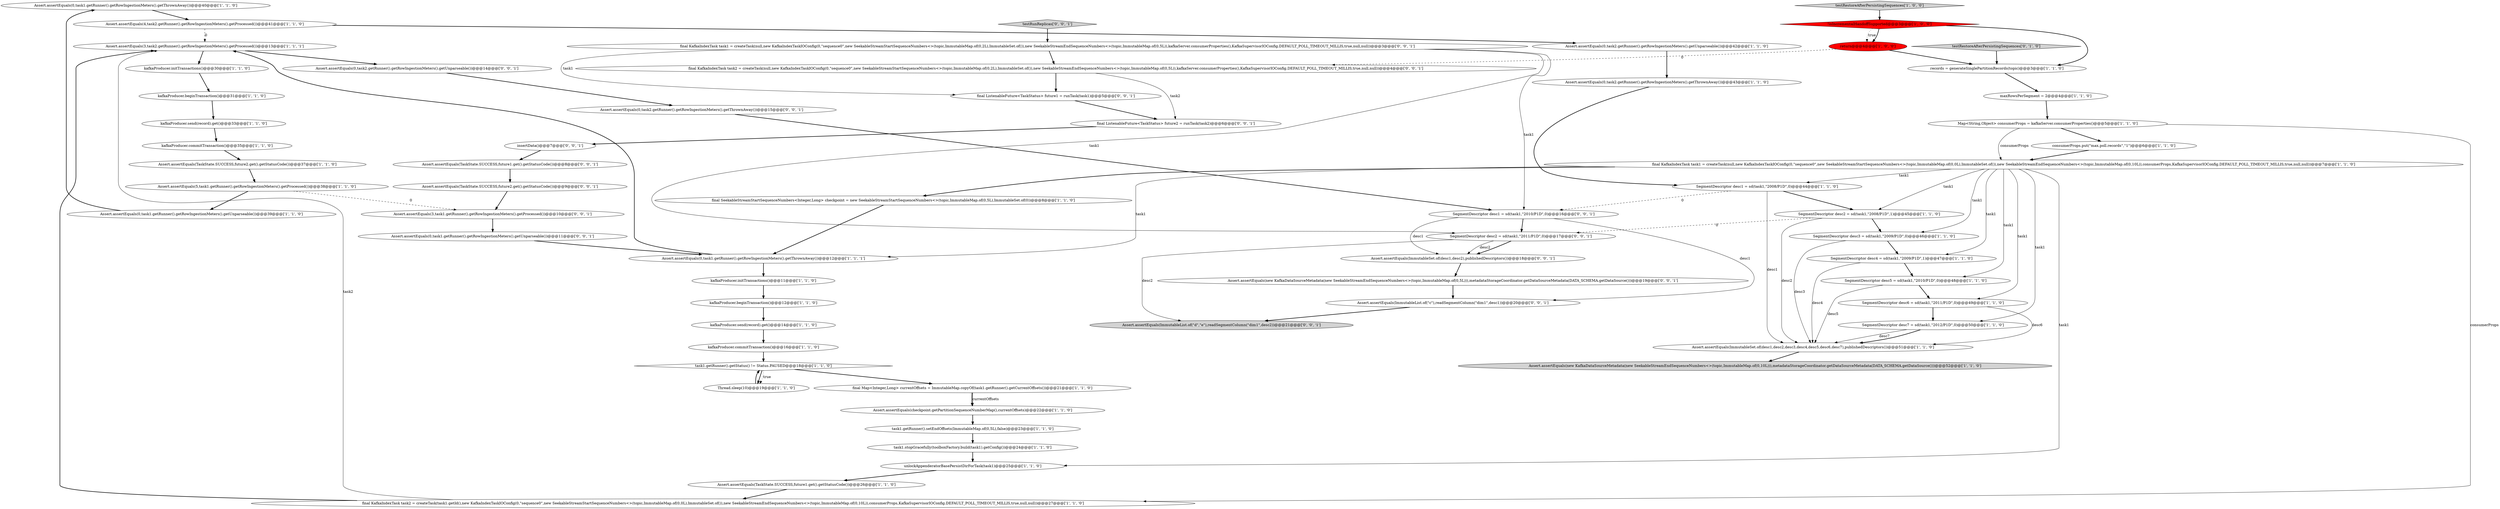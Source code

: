 digraph {
20 [style = filled, label = "Assert.assertEquals(0,task1.getRunner().getRowIngestionMeters().getThrownAway())@@@40@@@['1', '1', '0']", fillcolor = white, shape = ellipse image = "AAA0AAABBB1BBB"];
8 [style = filled, label = "SegmentDescriptor desc5 = sd(task1,\"2010/P1D\",0)@@@48@@@['1', '1', '0']", fillcolor = white, shape = ellipse image = "AAA0AAABBB1BBB"];
46 [style = filled, label = "final KafkaIndexTask task1 = createTask(null,new KafkaIndexTaskIOConfig(0,\"sequence0\",new SeekableStreamStartSequenceNumbers<>(topic,ImmutableMap.of(0,2L),ImmutableSet.of()),new SeekableStreamEndSequenceNumbers<>(topic,ImmutableMap.of(0,5L)),kafkaServer.consumerProperties(),KafkaSupervisorIOConfig.DEFAULT_POLL_TIMEOUT_MILLIS,true,null,null))@@@3@@@['0', '0', '1']", fillcolor = white, shape = ellipse image = "AAA0AAABBB3BBB"];
56 [style = filled, label = "Assert.assertEquals(ImmutableList.of(\"d\",\"e\"),readSegmentColumn(\"dim1\",desc2))@@@21@@@['0', '0', '1']", fillcolor = lightgray, shape = ellipse image = "AAA0AAABBB3BBB"];
3 [style = filled, label = "kafkaProducer.send(record).get()@@@33@@@['1', '1', '0']", fillcolor = white, shape = ellipse image = "AAA0AAABBB1BBB"];
55 [style = filled, label = "Assert.assertEquals(0,task1.getRunner().getRowIngestionMeters().getUnparseable())@@@11@@@['0', '0', '1']", fillcolor = white, shape = ellipse image = "AAA0AAABBB3BBB"];
62 [style = filled, label = "Assert.assertEquals(0,task2.getRunner().getRowIngestionMeters().getUnparseable())@@@14@@@['0', '0', '1']", fillcolor = white, shape = ellipse image = "AAA0AAABBB3BBB"];
4 [style = filled, label = "kafkaProducer.beginTransaction()@@@31@@@['1', '1', '0']", fillcolor = white, shape = ellipse image = "AAA0AAABBB1BBB"];
13 [style = filled, label = "kafkaProducer.commitTransaction()@@@16@@@['1', '1', '0']", fillcolor = white, shape = ellipse image = "AAA0AAABBB1BBB"];
17 [style = filled, label = "Assert.assertEquals(0,task1.getRunner().getRowIngestionMeters().getUnparseable())@@@39@@@['1', '1', '0']", fillcolor = white, shape = ellipse image = "AAA0AAABBB1BBB"];
57 [style = filled, label = "testRunReplicas['0', '0', '1']", fillcolor = lightgray, shape = diamond image = "AAA0AAABBB3BBB"];
15 [style = filled, label = "final SeekableStreamStartSequenceNumbers<Integer,Long> checkpoint = new SeekableStreamStartSequenceNumbers<>(topic,ImmutableMap.of(0,5L),ImmutableSet.of(0))@@@8@@@['1', '1', '0']", fillcolor = white, shape = ellipse image = "AAA0AAABBB1BBB"];
12 [style = filled, label = "Assert.assertEquals(TaskState.SUCCESS,future1.get().getStatusCode())@@@26@@@['1', '1', '0']", fillcolor = white, shape = ellipse image = "AAA0AAABBB1BBB"];
47 [style = filled, label = "Assert.assertEquals(new KafkaDataSourceMetadata(new SeekableStreamEndSequenceNumbers<>(topic,ImmutableMap.of(0,5L))),metadataStorageCoordinator.getDataSourceMetadata(DATA_SCHEMA.getDataSource()))@@@19@@@['0', '0', '1']", fillcolor = white, shape = ellipse image = "AAA0AAABBB3BBB"];
40 [style = filled, label = "SegmentDescriptor desc4 = sd(task1,\"2009/P1D\",1)@@@47@@@['1', '1', '0']", fillcolor = white, shape = ellipse image = "AAA0AAABBB1BBB"];
53 [style = filled, label = "final ListenableFuture<TaskStatus> future2 = runTask(task2)@@@6@@@['0', '0', '1']", fillcolor = white, shape = ellipse image = "AAA0AAABBB3BBB"];
33 [style = filled, label = "SegmentDescriptor desc2 = sd(task1,\"2008/P1D\",1)@@@45@@@['1', '1', '0']", fillcolor = white, shape = ellipse image = "AAA0AAABBB1BBB"];
10 [style = filled, label = "task1.getRunner().setEndOffsets(ImmutableMap.of(0,5L),false)@@@23@@@['1', '1', '0']", fillcolor = white, shape = ellipse image = "AAA0AAABBB1BBB"];
39 [style = filled, label = "maxRowsPerSegment = 2@@@4@@@['1', '1', '0']", fillcolor = white, shape = ellipse image = "AAA0AAABBB1BBB"];
43 [style = filled, label = "SegmentDescriptor desc7 = sd(task1,\"2012/P1D\",0)@@@50@@@['1', '1', '0']", fillcolor = white, shape = ellipse image = "AAA0AAABBB1BBB"];
58 [style = filled, label = "Assert.assertEquals(TaskState.SUCCESS,future2.get().getStatusCode())@@@9@@@['0', '0', '1']", fillcolor = white, shape = ellipse image = "AAA0AAABBB3BBB"];
52 [style = filled, label = "final ListenableFuture<TaskStatus> future1 = runTask(task1)@@@5@@@['0', '0', '1']", fillcolor = white, shape = ellipse image = "AAA0AAABBB3BBB"];
0 [style = filled, label = "Assert.assertEquals(0,task1.getRunner().getRowIngestionMeters().getThrownAway())@@@12@@@['1', '1', '1']", fillcolor = white, shape = ellipse image = "AAA0AAABBB1BBB"];
54 [style = filled, label = "Assert.assertEquals(ImmutableList.of(\"c\"),readSegmentColumn(\"dim1\",desc1))@@@20@@@['0', '0', '1']", fillcolor = white, shape = ellipse image = "AAA0AAABBB3BBB"];
19 [style = filled, label = "task1.getRunner().getStatus() != Status.PAUSED@@@18@@@['1', '1', '0']", fillcolor = white, shape = diamond image = "AAA0AAABBB1BBB"];
45 [style = filled, label = "Assert.assertEquals(0,task2.getRunner().getRowIngestionMeters().getThrownAway())@@@15@@@['0', '0', '1']", fillcolor = white, shape = ellipse image = "AAA0AAABBB3BBB"];
23 [style = filled, label = "Assert.assertEquals(0,task2.getRunner().getRowIngestionMeters().getThrownAway())@@@43@@@['1', '1', '0']", fillcolor = white, shape = ellipse image = "AAA0AAABBB1BBB"];
25 [style = filled, label = "Thread.sleep(10)@@@19@@@['1', '1', '0']", fillcolor = white, shape = ellipse image = "AAA0AAABBB1BBB"];
26 [style = filled, label = "kafkaProducer.initTransactions()@@@11@@@['1', '1', '0']", fillcolor = white, shape = ellipse image = "AAA0AAABBB1BBB"];
16 [style = filled, label = "Assert.assertEquals(3,task2.getRunner().getRowIngestionMeters().getProcessed())@@@13@@@['1', '1', '1']", fillcolor = white, shape = ellipse image = "AAA0AAABBB1BBB"];
6 [style = filled, label = "Map<String,Object> consumerProps = kafkaServer.consumerProperties()@@@5@@@['1', '1', '0']", fillcolor = white, shape = ellipse image = "AAA0AAABBB1BBB"];
18 [style = filled, label = "SegmentDescriptor desc6 = sd(task1,\"2011/P1D\",0)@@@49@@@['1', '1', '0']", fillcolor = white, shape = ellipse image = "AAA0AAABBB1BBB"];
21 [style = filled, label = "Assert.assertEquals(ImmutableSet.of(desc1,desc2,desc3,desc4,desc5,desc6,desc7),publishedDescriptors())@@@51@@@['1', '1', '0']", fillcolor = white, shape = ellipse image = "AAA0AAABBB1BBB"];
44 [style = filled, label = "testRestoreAfterPersistingSequences['0', '1', '0']", fillcolor = lightgray, shape = diamond image = "AAA0AAABBB2BBB"];
60 [style = filled, label = "Assert.assertEquals(ImmutableSet.of(desc1,desc2),publishedDescriptors())@@@18@@@['0', '0', '1']", fillcolor = white, shape = ellipse image = "AAA0AAABBB3BBB"];
22 [style = filled, label = "consumerProps.put(\"max.poll.records\",\"1\")@@@6@@@['1', '1', '0']", fillcolor = white, shape = ellipse image = "AAA0AAABBB1BBB"];
36 [style = filled, label = "task1.stopGracefully(toolboxFactory.build(task1).getConfig())@@@24@@@['1', '1', '0']", fillcolor = white, shape = ellipse image = "AAA0AAABBB1BBB"];
9 [style = filled, label = "Assert.assertEquals(4,task2.getRunner().getRowIngestionMeters().getProcessed())@@@41@@@['1', '1', '0']", fillcolor = white, shape = ellipse image = "AAA0AAABBB1BBB"];
27 [style = filled, label = "Assert.assertEquals(checkpoint.getPartitionSequenceNumberMap(),currentOffsets)@@@22@@@['1', '1', '0']", fillcolor = white, shape = ellipse image = "AAA0AAABBB1BBB"];
32 [style = filled, label = "final KafkaIndexTask task1 = createTask(null,new KafkaIndexTaskIOConfig(0,\"sequence0\",new SeekableStreamStartSequenceNumbers<>(topic,ImmutableMap.of(0,0L),ImmutableSet.of()),new SeekableStreamEndSequenceNumbers<>(topic,ImmutableMap.of(0,10L)),consumerProps,KafkaSupervisorIOConfig.DEFAULT_POLL_TIMEOUT_MILLIS,true,null,null))@@@7@@@['1', '1', '0']", fillcolor = white, shape = ellipse image = "AAA0AAABBB1BBB"];
28 [style = filled, label = "Assert.assertEquals(TaskState.SUCCESS,future2.get().getStatusCode())@@@37@@@['1', '1', '0']", fillcolor = white, shape = ellipse image = "AAA0AAABBB1BBB"];
35 [style = filled, label = "Assert.assertEquals(new KafkaDataSourceMetadata(new SeekableStreamEndSequenceNumbers<>(topic,ImmutableMap.of(0,10L))),metadataStorageCoordinator.getDataSourceMetadata(DATA_SCHEMA.getDataSource()))@@@52@@@['1', '1', '0']", fillcolor = lightgray, shape = ellipse image = "AAA0AAABBB1BBB"];
49 [style = filled, label = "SegmentDescriptor desc1 = sd(task1,\"2010/P1D\",0)@@@16@@@['0', '0', '1']", fillcolor = white, shape = ellipse image = "AAA0AAABBB3BBB"];
42 [style = filled, label = "records = generateSinglePartitionRecords(topic)@@@3@@@['1', '1', '0']", fillcolor = white, shape = ellipse image = "AAA0AAABBB1BBB"];
50 [style = filled, label = "final KafkaIndexTask task2 = createTask(null,new KafkaIndexTaskIOConfig(0,\"sequence0\",new SeekableStreamStartSequenceNumbers<>(topic,ImmutableMap.of(0,2L),ImmutableSet.of()),new SeekableStreamEndSequenceNumbers<>(topic,ImmutableMap.of(0,5L)),kafkaServer.consumerProperties(),KafkaSupervisorIOConfig.DEFAULT_POLL_TIMEOUT_MILLIS,true,null,null))@@@4@@@['0', '0', '1']", fillcolor = white, shape = ellipse image = "AAA0AAABBB3BBB"];
1 [style = filled, label = "Assert.assertEquals(0,task2.getRunner().getRowIngestionMeters().getUnparseable())@@@42@@@['1', '1', '0']", fillcolor = white, shape = ellipse image = "AAA0AAABBB1BBB"];
24 [style = filled, label = "SegmentDescriptor desc1 = sd(task1,\"2008/P1D\",0)@@@44@@@['1', '1', '0']", fillcolor = white, shape = ellipse image = "AAA0AAABBB1BBB"];
59 [style = filled, label = "Assert.assertEquals(3,task1.getRunner().getRowIngestionMeters().getProcessed())@@@10@@@['0', '0', '1']", fillcolor = white, shape = ellipse image = "AAA0AAABBB3BBB"];
7 [style = filled, label = "unlockAppenderatorBasePersistDirForTask(task1)@@@25@@@['1', '1', '0']", fillcolor = white, shape = ellipse image = "AAA0AAABBB1BBB"];
41 [style = filled, label = "return@@@4@@@['1', '0', '0']", fillcolor = red, shape = ellipse image = "AAA1AAABBB1BBB"];
30 [style = filled, label = "kafkaProducer.beginTransaction()@@@12@@@['1', '1', '0']", fillcolor = white, shape = ellipse image = "AAA0AAABBB1BBB"];
2 [style = filled, label = "final Map<Integer,Long> currentOffsets = ImmutableMap.copyOf(task1.getRunner().getCurrentOffsets())@@@21@@@['1', '1', '0']", fillcolor = white, shape = ellipse image = "AAA0AAABBB1BBB"];
34 [style = filled, label = "kafkaProducer.send(record).get()@@@14@@@['1', '1', '0']", fillcolor = white, shape = ellipse image = "AAA0AAABBB1BBB"];
51 [style = filled, label = "insertData()@@@7@@@['0', '0', '1']", fillcolor = white, shape = ellipse image = "AAA0AAABBB3BBB"];
31 [style = filled, label = "Assert.assertEquals(5,task1.getRunner().getRowIngestionMeters().getProcessed())@@@38@@@['1', '1', '0']", fillcolor = white, shape = ellipse image = "AAA0AAABBB1BBB"];
38 [style = filled, label = "SegmentDescriptor desc3 = sd(task1,\"2009/P1D\",0)@@@46@@@['1', '1', '0']", fillcolor = white, shape = ellipse image = "AAA0AAABBB1BBB"];
11 [style = filled, label = "testRestoreAfterPersistingSequences['1', '0', '0']", fillcolor = lightgray, shape = diamond image = "AAA0AAABBB1BBB"];
61 [style = filled, label = "SegmentDescriptor desc2 = sd(task1,\"2011/P1D\",0)@@@17@@@['0', '0', '1']", fillcolor = white, shape = ellipse image = "AAA0AAABBB3BBB"];
48 [style = filled, label = "Assert.assertEquals(TaskState.SUCCESS,future1.get().getStatusCode())@@@8@@@['0', '0', '1']", fillcolor = white, shape = ellipse image = "AAA0AAABBB3BBB"];
14 [style = filled, label = "kafkaProducer.commitTransaction()@@@35@@@['1', '1', '0']", fillcolor = white, shape = ellipse image = "AAA0AAABBB1BBB"];
37 [style = filled, label = "!isIncrementalHandoffSupported@@@3@@@['1', '0', '0']", fillcolor = red, shape = diamond image = "AAA1AAABBB1BBB"];
5 [style = filled, label = "kafkaProducer.initTransactions()@@@30@@@['1', '1', '0']", fillcolor = white, shape = ellipse image = "AAA0AAABBB1BBB"];
29 [style = filled, label = "final KafkaIndexTask task2 = createTask(task1.getId(),new KafkaIndexTaskIOConfig(0,\"sequence0\",new SeekableStreamStartSequenceNumbers<>(topic,ImmutableMap.of(0,0L),ImmutableSet.of()),new SeekableStreamEndSequenceNumbers<>(topic,ImmutableMap.of(0,10L)),consumerProps,KafkaSupervisorIOConfig.DEFAULT_POLL_TIMEOUT_MILLIS,true,null,null))@@@27@@@['1', '1', '0']", fillcolor = white, shape = ellipse image = "AAA0AAABBB1BBB"];
61->60 [style = solid, label="desc2"];
54->56 [style = bold, label=""];
31->59 [style = dashed, label="0"];
20->9 [style = bold, label=""];
6->22 [style = bold, label=""];
33->61 [style = dashed, label="0"];
39->6 [style = bold, label=""];
14->28 [style = bold, label=""];
1->23 [style = bold, label=""];
6->29 [style = solid, label="consumerProps"];
18->21 [style = solid, label="desc6"];
43->21 [style = solid, label="desc7"];
51->48 [style = bold, label=""];
60->47 [style = bold, label=""];
50->53 [style = solid, label="task2"];
15->0 [style = bold, label=""];
25->19 [style = bold, label=""];
58->59 [style = bold, label=""];
46->50 [style = bold, label=""];
21->35 [style = bold, label=""];
41->42 [style = bold, label=""];
46->49 [style = solid, label="task1"];
16->62 [style = bold, label=""];
32->38 [style = solid, label="task1"];
57->46 [style = bold, label=""];
17->20 [style = bold, label=""];
4->3 [style = bold, label=""];
8->18 [style = bold, label=""];
32->24 [style = solid, label="task1"];
62->45 [style = bold, label=""];
11->37 [style = bold, label=""];
22->32 [style = bold, label=""];
30->34 [style = bold, label=""];
19->2 [style = bold, label=""];
8->21 [style = solid, label="desc5"];
32->7 [style = solid, label="task1"];
19->25 [style = bold, label=""];
49->54 [style = solid, label="desc1"];
61->56 [style = solid, label="desc2"];
33->21 [style = solid, label="desc2"];
12->29 [style = bold, label=""];
37->41 [style = dotted, label="true"];
47->54 [style = bold, label=""];
2->27 [style = bold, label=""];
59->55 [style = bold, label=""];
9->1 [style = bold, label=""];
29->16 [style = bold, label=""];
29->16 [style = solid, label="task2"];
24->21 [style = solid, label="desc1"];
44->42 [style = bold, label=""];
0->16 [style = bold, label=""];
48->58 [style = bold, label=""];
9->16 [style = dashed, label="0"];
37->41 [style = bold, label=""];
28->31 [style = bold, label=""];
42->39 [style = bold, label=""];
32->18 [style = solid, label="task1"];
49->61 [style = bold, label=""];
24->33 [style = bold, label=""];
13->19 [style = bold, label=""];
27->10 [style = bold, label=""];
5->4 [style = bold, label=""];
16->5 [style = bold, label=""];
32->40 [style = solid, label="task1"];
31->17 [style = bold, label=""];
38->40 [style = bold, label=""];
32->43 [style = solid, label="task1"];
37->42 [style = bold, label=""];
24->49 [style = dashed, label="0"];
41->50 [style = dashed, label="0"];
43->21 [style = bold, label=""];
19->25 [style = dotted, label="true"];
61->60 [style = bold, label=""];
0->26 [style = bold, label=""];
52->53 [style = bold, label=""];
53->51 [style = bold, label=""];
32->0 [style = solid, label="task1"];
7->12 [style = bold, label=""];
45->49 [style = bold, label=""];
3->14 [style = bold, label=""];
34->13 [style = bold, label=""];
2->27 [style = solid, label="currentOffsets"];
55->0 [style = bold, label=""];
38->21 [style = solid, label="desc3"];
50->52 [style = bold, label=""];
49->60 [style = solid, label="desc1"];
10->36 [style = bold, label=""];
6->32 [style = solid, label="consumerProps"];
26->30 [style = bold, label=""];
46->52 [style = solid, label="task1"];
23->24 [style = bold, label=""];
18->43 [style = bold, label=""];
36->7 [style = bold, label=""];
46->61 [style = solid, label="task1"];
32->15 [style = bold, label=""];
40->21 [style = solid, label="desc4"];
32->33 [style = solid, label="task1"];
33->38 [style = bold, label=""];
40->8 [style = bold, label=""];
32->8 [style = solid, label="task1"];
}
